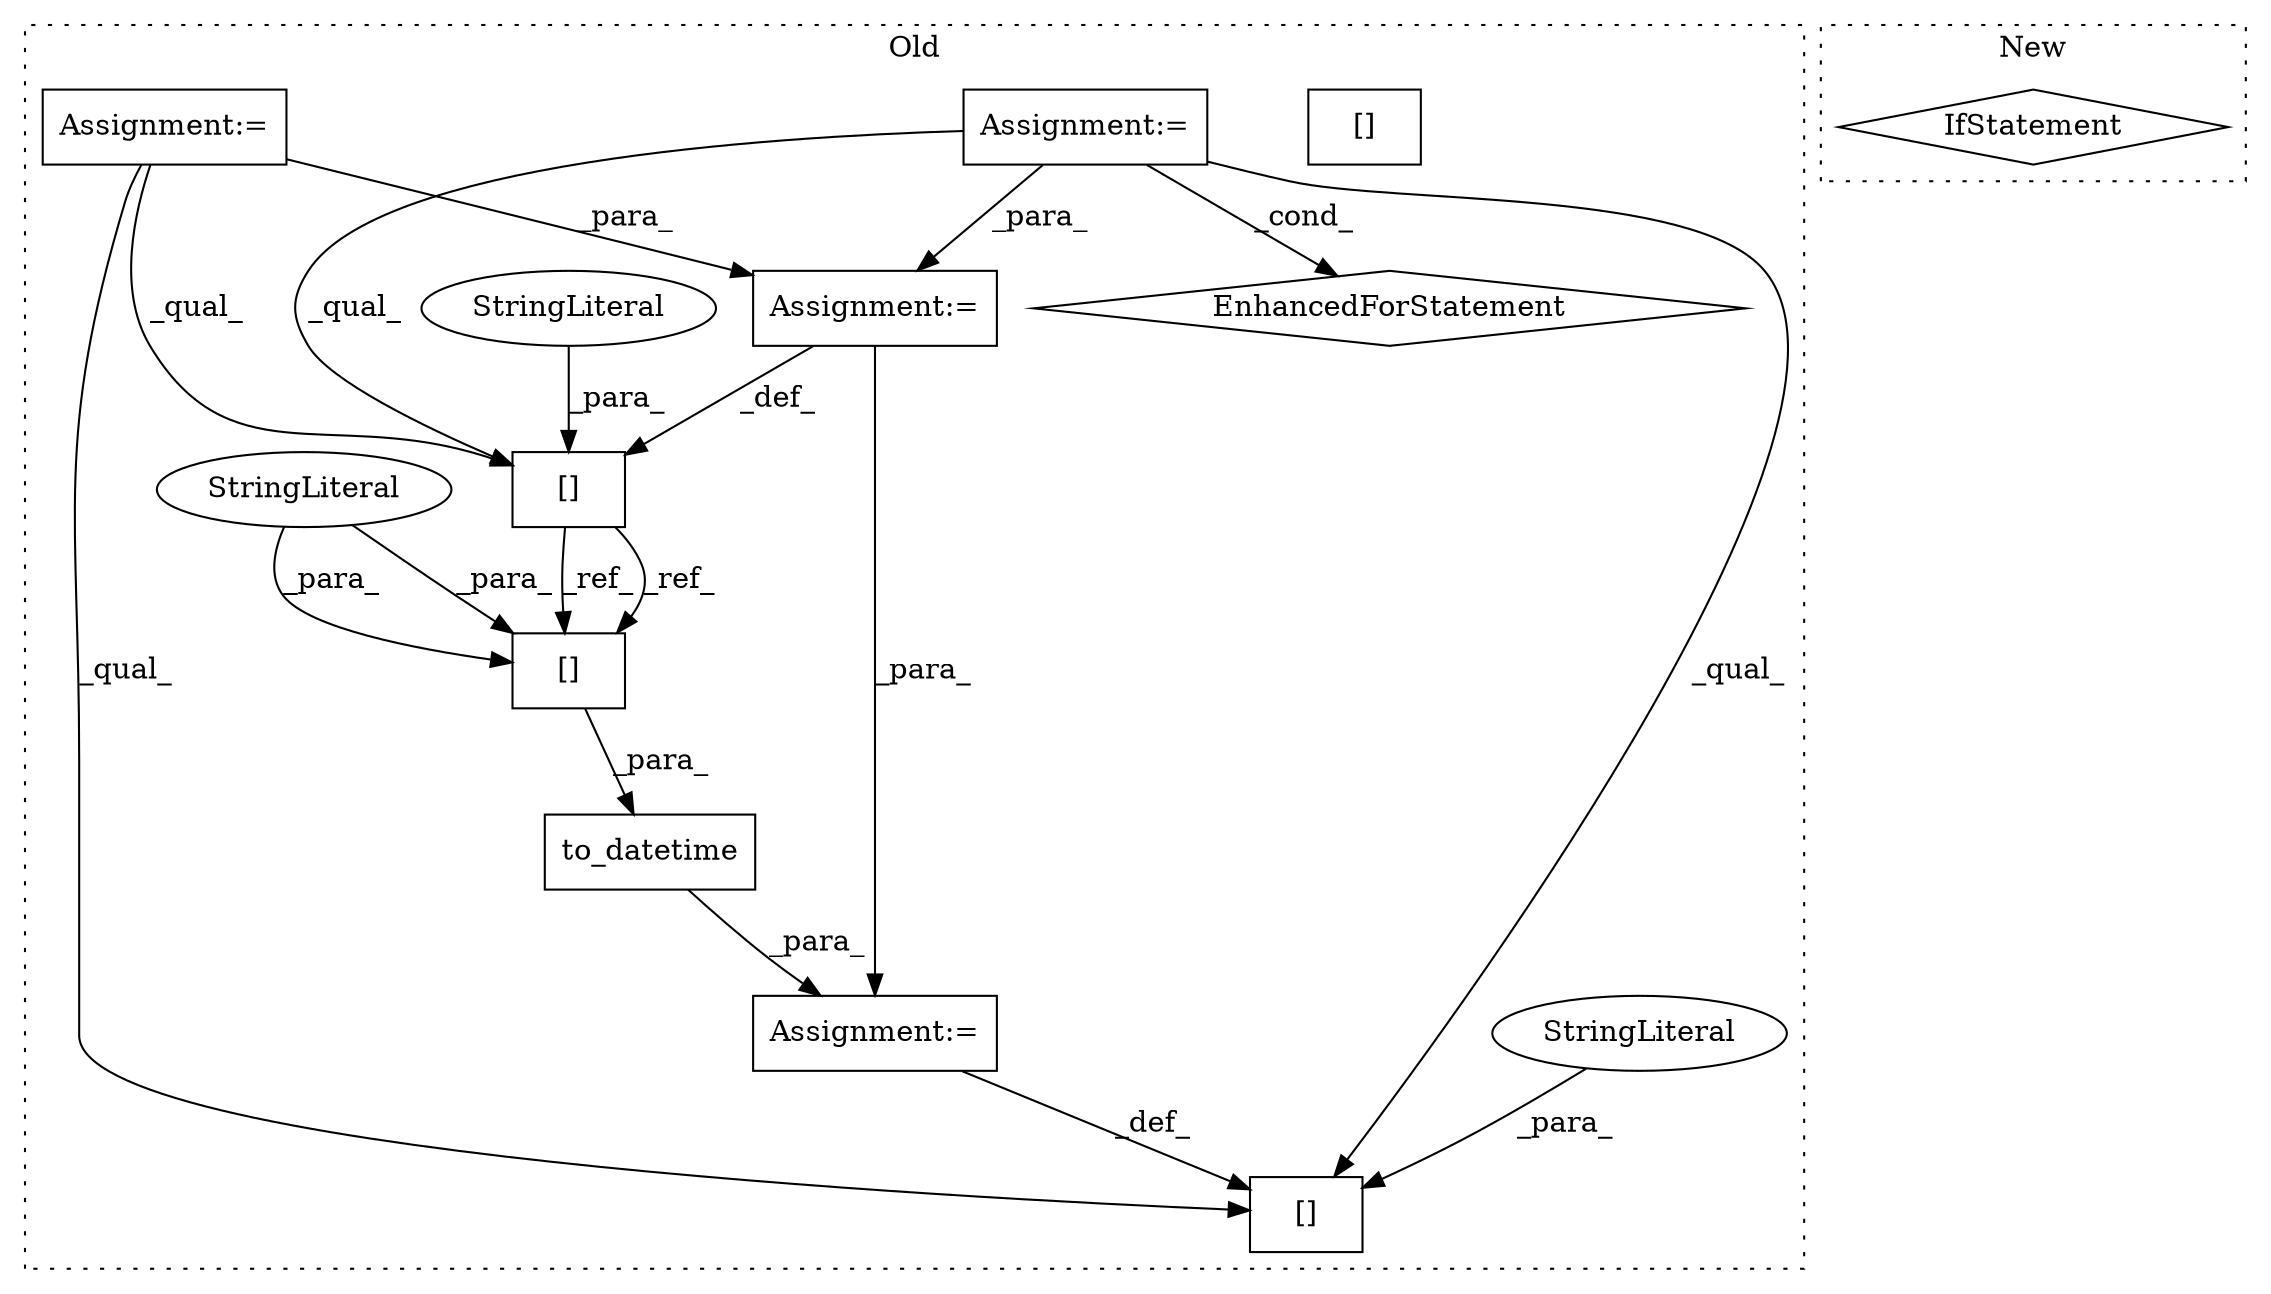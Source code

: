 digraph G {
subgraph cluster0 {
1 [label="to_datetime" a="32" s="6962,6986" l="12,1" shape="box"];
3 [label="Assignment:=" a="7" s="7048" l="1" shape="box"];
4 [label="[]" a="2" s="6974,6985" l="5,1" shape="box"];
5 [label="StringLiteral" a="45" s="6979" l="6" shape="ellipse"];
6 [label="[]" a="2" s="7036,7047" l="5,1" shape="box"];
7 [label="StringLiteral" a="45" s="7041" l="6" shape="ellipse"];
8 [label="[]" a="2" s="6867,6884" l="5,1" shape="box"];
9 [label="StringLiteral" a="45" s="6872" l="12" shape="ellipse"];
10 [label="Assignment:=" a="7" s="6519,6591" l="57,2" shape="box"];
11 [label="EnhancedForStatement" a="70" s="6519,6591" l="57,2" shape="diamond"];
12 [label="Assignment:=" a="7" s="6805" l="1" shape="box"];
13 [label="Assignment:=" a="7" s="6492" l="1" shape="box"];
14 [label="[]" a="2" s="6974,6985" l="5,1" shape="box"];
label = "Old";
style="dotted";
}
subgraph cluster1 {
2 [label="IfStatement" a="25" s="6602" l="23" shape="diamond"];
label = "New";
style="dotted";
}
1 -> 3 [label="_para_"];
3 -> 6 [label="_def_"];
5 -> 14 [label="_para_"];
5 -> 14 [label="_para_"];
7 -> 6 [label="_para_"];
8 -> 14 [label="_ref_"];
8 -> 14 [label="_ref_"];
9 -> 8 [label="_para_"];
10 -> 12 [label="_para_"];
10 -> 6 [label="_qual_"];
10 -> 11 [label="_cond_"];
10 -> 8 [label="_qual_"];
12 -> 8 [label="_def_"];
12 -> 3 [label="_para_"];
13 -> 8 [label="_qual_"];
13 -> 12 [label="_para_"];
13 -> 6 [label="_qual_"];
14 -> 1 [label="_para_"];
}